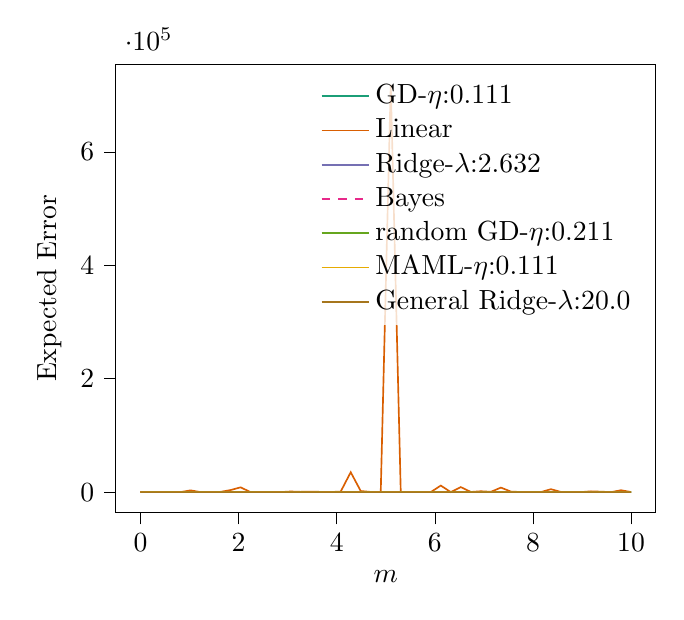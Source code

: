 % This file was created with tikzplotlib v0.10.1.
\begin{tikzpicture}

\definecolor{chocolate217952}{RGB}{217,95,2}
\definecolor{darkcyan27158119}{RGB}{27,158,119}
\definecolor{darkgoldenrod16611829}{RGB}{166,118,29}
\definecolor{darkgray176}{RGB}{176,176,176}
\definecolor{deeppink23141138}{RGB}{231,41,138}
\definecolor{lightslategray117112179}{RGB}{117,112,179}
\definecolor{olivedrab10216630}{RGB}{102,166,30}
\definecolor{orange2301712}{RGB}{230,171,2}

\begin{axis}[
legend cell align={left},
legend style={fill opacity=0.8, draw opacity=1, text opacity=1, draw=none},
tick align=outside,
tick pos=left,
x grid style={darkgray176},
xlabel={\(\displaystyle m\)},
xmin=-0.5, xmax=10.5,
xtick style={color=black},
y grid style={darkgray176},
ylabel={Expected Error},
ymin=-35924.115, ymax=754428.41,
ytick style={color=black}
]
\addplot [semithick, darkcyan27158119]
table {%
0 1.777
0.204 1.732
0.408 1.652
0.612 1.739
0.816 1.7
1.02 1.971
1.224 1.968
1.429 1.521
1.633 1.722
1.837 1.787
2.041 1.83
2.245 1.841
2.449 1.682
2.653 1.664
2.857 1.648
3.061 1.76
3.265 1.69
3.469 1.56
3.673 1.697
3.878 1.629
4.082 1.588
4.286 2.024
4.49 1.787
4.694 1.558
4.898 1.944
5.102 1.69
5.306 1.813
5.51 1.681
5.714 1.72
5.918 1.682
6.122 1.849
6.327 1.833
6.531 1.624
6.735 1.774
6.939 1.704
7.143 1.73
7.347 1.631
7.551 1.505
7.755 1.789
7.959 1.587
8.163 1.672
8.367 1.705
8.571 1.766
8.776 1.789
8.98 1.66
9.184 1.795
9.388 1.659
9.592 1.639
9.796 1.759
10 1.774
};
\addlegendentry{GD-$\eta$:0.111}
\addplot [semithick, chocolate217952]
table {%
0 27.094
0.204 488.723
0.408 69.326
0.612 424.816
0.816 64.2
1.02 3154.276
1.224 99.012
1.429 28.782
1.633 484.098
1.837 3695.215
2.041 8458.775
2.245 90.081
2.449 247.912
2.653 124.374
2.857 110.549
3.061 1141.415
3.265 537.863
3.469 782.417
3.673 497.944
3.878 205.515
4.082 1021.314
4.286 35116.479
4.49 1956.79
4.694 370.34
4.898 224.855
5.102 718503.295
5.306 168.122
5.51 265.353
5.714 342.911
5.918 85.033
6.122 11591.095
6.327 21.143
6.531 8847.706
6.735 338.393
6.939 1596.755
7.143 559.367
7.347 8007.084
7.551 1000.492
7.755 193.051
7.959 125.326
8.163 123.46
8.367 5223.479
8.571 359.028
8.776 65.501
8.98 103.25
9.184 1443.555
9.388 835.106
9.592 23.539
9.796 3365.107
10 176.637
};
\addlegendentry{Linear}
\addplot [semithick, lightslategray117112179]
table {%
0 1.719
0.204 1.68
0.408 1.737
0.612 1.896
0.816 2.034
1.02 2.498
1.224 2.524
1.429 2.647
1.633 3.172
1.837 3.696
2.041 3.811
2.245 4.701
2.449 5.155
2.653 5.594
2.857 5.97
3.061 6.935
3.265 7.589
3.469 8.06
3.673 10.226
3.878 10.289
4.082 11.096
4.286 11.803
4.49 11.333
4.694 13.404
4.898 15.189
5.102 15.077
5.306 16.219
5.51 18.475
5.714 18.843
5.918 20.852
6.122 22.938
6.327 25.616
6.531 23.654
6.735 26.714
6.939 28.973
7.143 29.216
7.347 31.761
7.551 32.463
7.755 35.356
7.959 36.457
8.163 40.393
8.367 41.377
8.571 40.453
8.776 41.691
8.98 42.947
9.184 44.009
9.388 48.698
9.592 48.519
9.796 59.526
10 53.305
};
\addlegendentry{Ridge-$\lambda$:2.632}
\addplot [semithick, deeppink23141138, dashed]
table {%
0 1.0
0.204 1.0
0.408 1.0
0.612 1.0
0.816 1.0
1.02 1.0
1.224 1.0
1.429 1.0
1.633 1.0
1.837 1.0
2.041 1.0
2.245 1.0
2.449 1.0
2.653 1.0
2.857 1.0
3.061 1.0
3.265 1.0
3.469 1.0
3.673 1.0
3.878 1.0
4.082 1.0
4.286 1.0
4.49 1.0
4.694 1.0
4.898 1.0
5.102 1.0
5.306 1.0
5.51 1.0
5.714 1.0
5.918 1.0
6.122 1.0
6.327 1.0
6.531 1.0
6.735 1.0
6.939 1.0
7.143 1.0
7.347 1.0
7.551 1.0
7.755 1.0
7.959 1.0
8.163 1.0
8.367 1.0
8.571 1.0
8.776 1.0
8.98 1.0
9.184 1.0
9.388 1.0
9.592 1.0
9.796 1.0
10 1.0
};
\addlegendentry{Bayes}
\addplot [semithick, olivedrab10216630]
table {%
0 2.774
0.204 2.883
0.408 2.955
0.612 3.174
0.816 3.275
1.02 3.245
1.224 3.908
1.429 3.736
1.633 4.771
1.837 5.396
2.041 5.011
2.245 6.34
2.449 7.226
2.653 6.838
2.857 8.444
3.061 8.172
3.265 9.656
3.469 11.02
3.673 10.038
3.878 12.589
4.082 13.839
4.286 14.839
4.49 14.559
4.694 16.852
4.898 17.584
5.102 16.783
5.306 20.935
5.51 20.051
5.714 20.557
5.918 25.475
6.122 23.511
6.327 28.174
6.531 27.138
6.735 30.021
6.939 30.221
7.143 35.012
7.347 36.522
7.551 37.7
7.755 39.626
7.959 45.575
8.163 41.362
8.367 41.863
8.571 51.428
8.776 51.121
8.98 49.865
9.184 51.511
9.388 63.115
9.592 60.954
9.796 62.879
10 64.709
};
\addlegendentry{random GD-$\eta$:0.211}
\addplot [semithick, orange2301712]
table {%
0 1.839
0.204 1.707
0.408 1.602
0.612 1.685
0.816 1.74
1.02 2.047
1.224 1.671
1.429 1.648
1.633 1.619
1.837 1.589
2.041 1.585
2.245 1.684
2.449 1.66
2.653 1.858
2.857 1.884
3.061 1.893
3.265 1.683
3.469 1.704
3.673 1.831
3.878 1.757
4.082 1.723
4.286 1.586
4.49 1.574
4.694 1.769
4.898 1.697
5.102 1.902
5.306 1.774
5.51 1.801
5.714 1.645
5.918 1.587
6.122 1.699
6.327 1.6
6.531 1.608
6.735 1.79
6.939 2.087
7.143 1.733
7.347 1.669
7.551 1.781
7.755 1.752
7.959 1.8
8.163 1.803
8.367 1.868
8.571 1.715
8.776 1.603
8.98 1.56
9.184 1.951
9.388 1.651
9.592 1.814
9.796 1.891
10 1.789
};
\addlegendentry{MAML-$\eta$:0.111}
\addplot [semithick, darkgoldenrod16611829]
table {%
0 1.766
0.204 1.712
0.408 1.623
0.612 1.776
0.816 1.862
1.02 1.698
1.224 1.759
1.429 1.78
1.633 1.769
1.837 1.794
2.041 1.785
2.245 1.715
2.449 1.786
2.653 1.807
2.857 1.685
3.061 1.841
3.265 1.657
3.469 1.69
3.673 1.695
3.878 1.795
4.082 1.698
4.286 1.739
4.49 1.736
4.694 1.721
4.898 1.771
5.102 1.742
5.306 1.725
5.51 1.737
5.714 1.72
5.918 1.601
6.122 1.689
6.327 1.854
6.531 1.751
6.735 1.851
6.939 1.767
7.143 1.718
7.347 1.771
7.551 1.673
7.755 1.77
7.959 1.875
8.163 1.646
8.367 1.721
8.571 1.743
8.776 1.646
8.98 1.723
9.184 1.685
9.388 1.717
9.592 1.725
9.796 1.66
10 1.632
};
\addlegendentry{General Ridge-$\lambda$:20.0}
\end{axis}

\end{tikzpicture}
